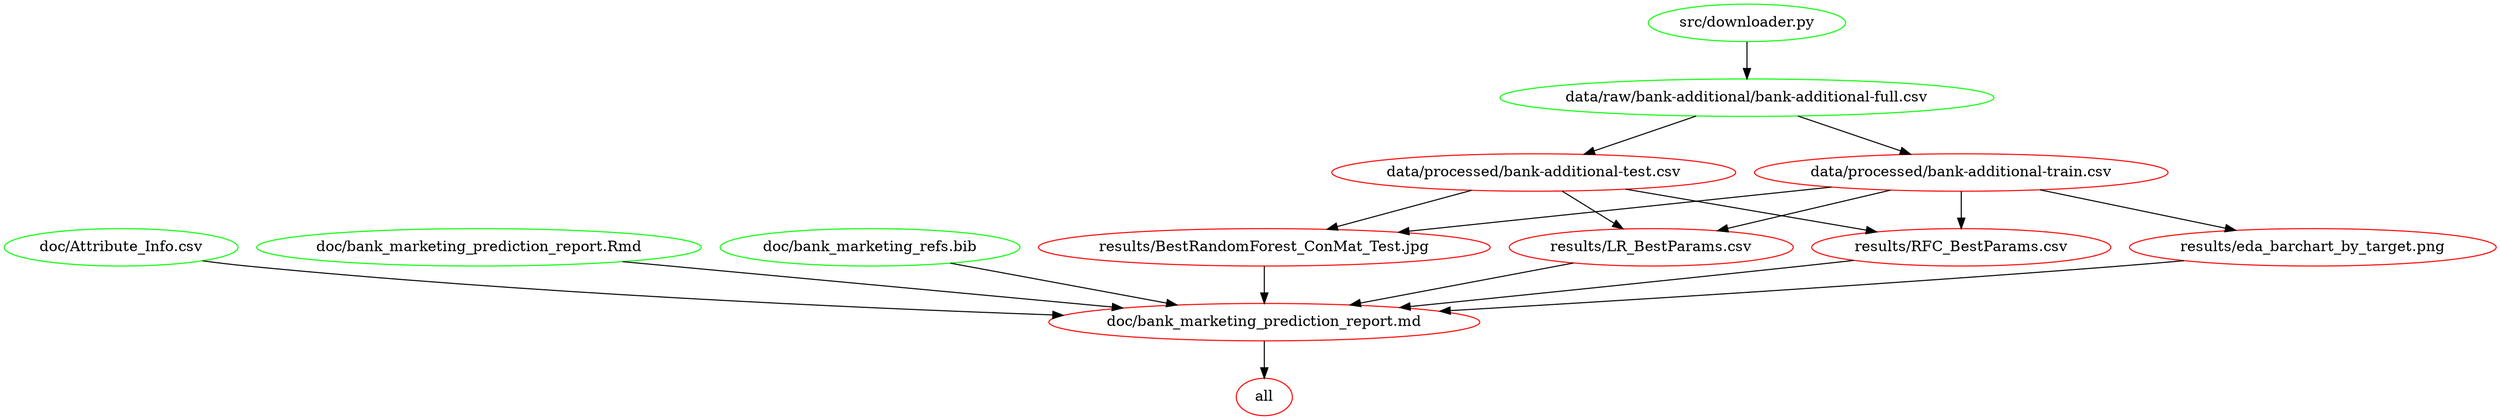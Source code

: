 digraph G {
n2[label="all", color="red"];
n12[label="data/processed/bank-additional-test.csv", color="red"];
n8[label="data/processed/bank-additional-train.csv", color="red"];
n9[label="data/raw/bank-additional/bank-additional-full.csv", color="green"];
n6[label="doc/Attribute_Info.csv", color="green"];
n4[label="doc/bank_marketing_prediction_report.Rmd", color="green"];
n3[label="doc/bank_marketing_prediction_report.md", color="red"];
n5[label="doc/bank_marketing_refs.bib", color="green"];
n13[label="results/BestRandomForest_ConMat_Test.jpg", color="red"];
n14[label="results/LR_BestParams.csv", color="red"];
n11[label="results/RFC_BestParams.csv", color="red"];
n7[label="results/eda_barchart_by_target.png", color="red"];
n10[label="src/downloader.py", color="green"];
n3 -> n2 ; 
n9 -> n12 ; 
n9 -> n8 ; 
n10 -> n9 ; 
n6 -> n3 ; 
n4 -> n3 ; 
n5 -> n3 ; 
n13 -> n3 ; 
n14 -> n3 ; 
n11 -> n3 ; 
n7 -> n3 ; 
n12 -> n13 ; 
n8 -> n13 ; 
n12 -> n14 ; 
n8 -> n14 ; 
n12 -> n11 ; 
n8 -> n11 ; 
n8 -> n7 ; 
}
